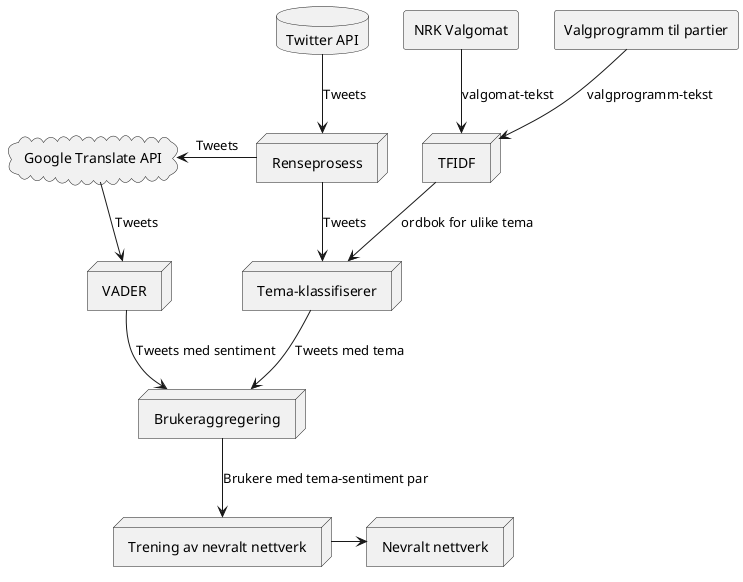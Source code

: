 @startuml
' NODES
database twapi as "Twitter API"
node clean as "Renseprosess"
cloud trans as "Google Translate API"
node senti as "VADER"
rectangle nrk as "NRK Valgomat"
rectangle parti1 as "Valgprogramm til partier"
node clas as "Tema-klassifiserer"
node tfidf as "TFIDF"
node user as "Brukeraggregering"
node ailearn as "Trening av nevralt nettverk"
node net as "Nevralt nettverk"

' RELATIONSHIPS
twapi --> clean : Tweets
trans <- clean : Tweets
clean --> clas : Tweets
trans --> senti : Tweets
senti --> user : Tweets med sentiment
clas --> user : Tweets med tema
user --> ailearn : Brukere med tema-sentiment par
nrk --> tfidf : valgomat-tekst
parti1 --> tfidf : valgprogramm-tekst
tfidf --> clas : ordbok for ulike tema
ailearn -> net
@enduml